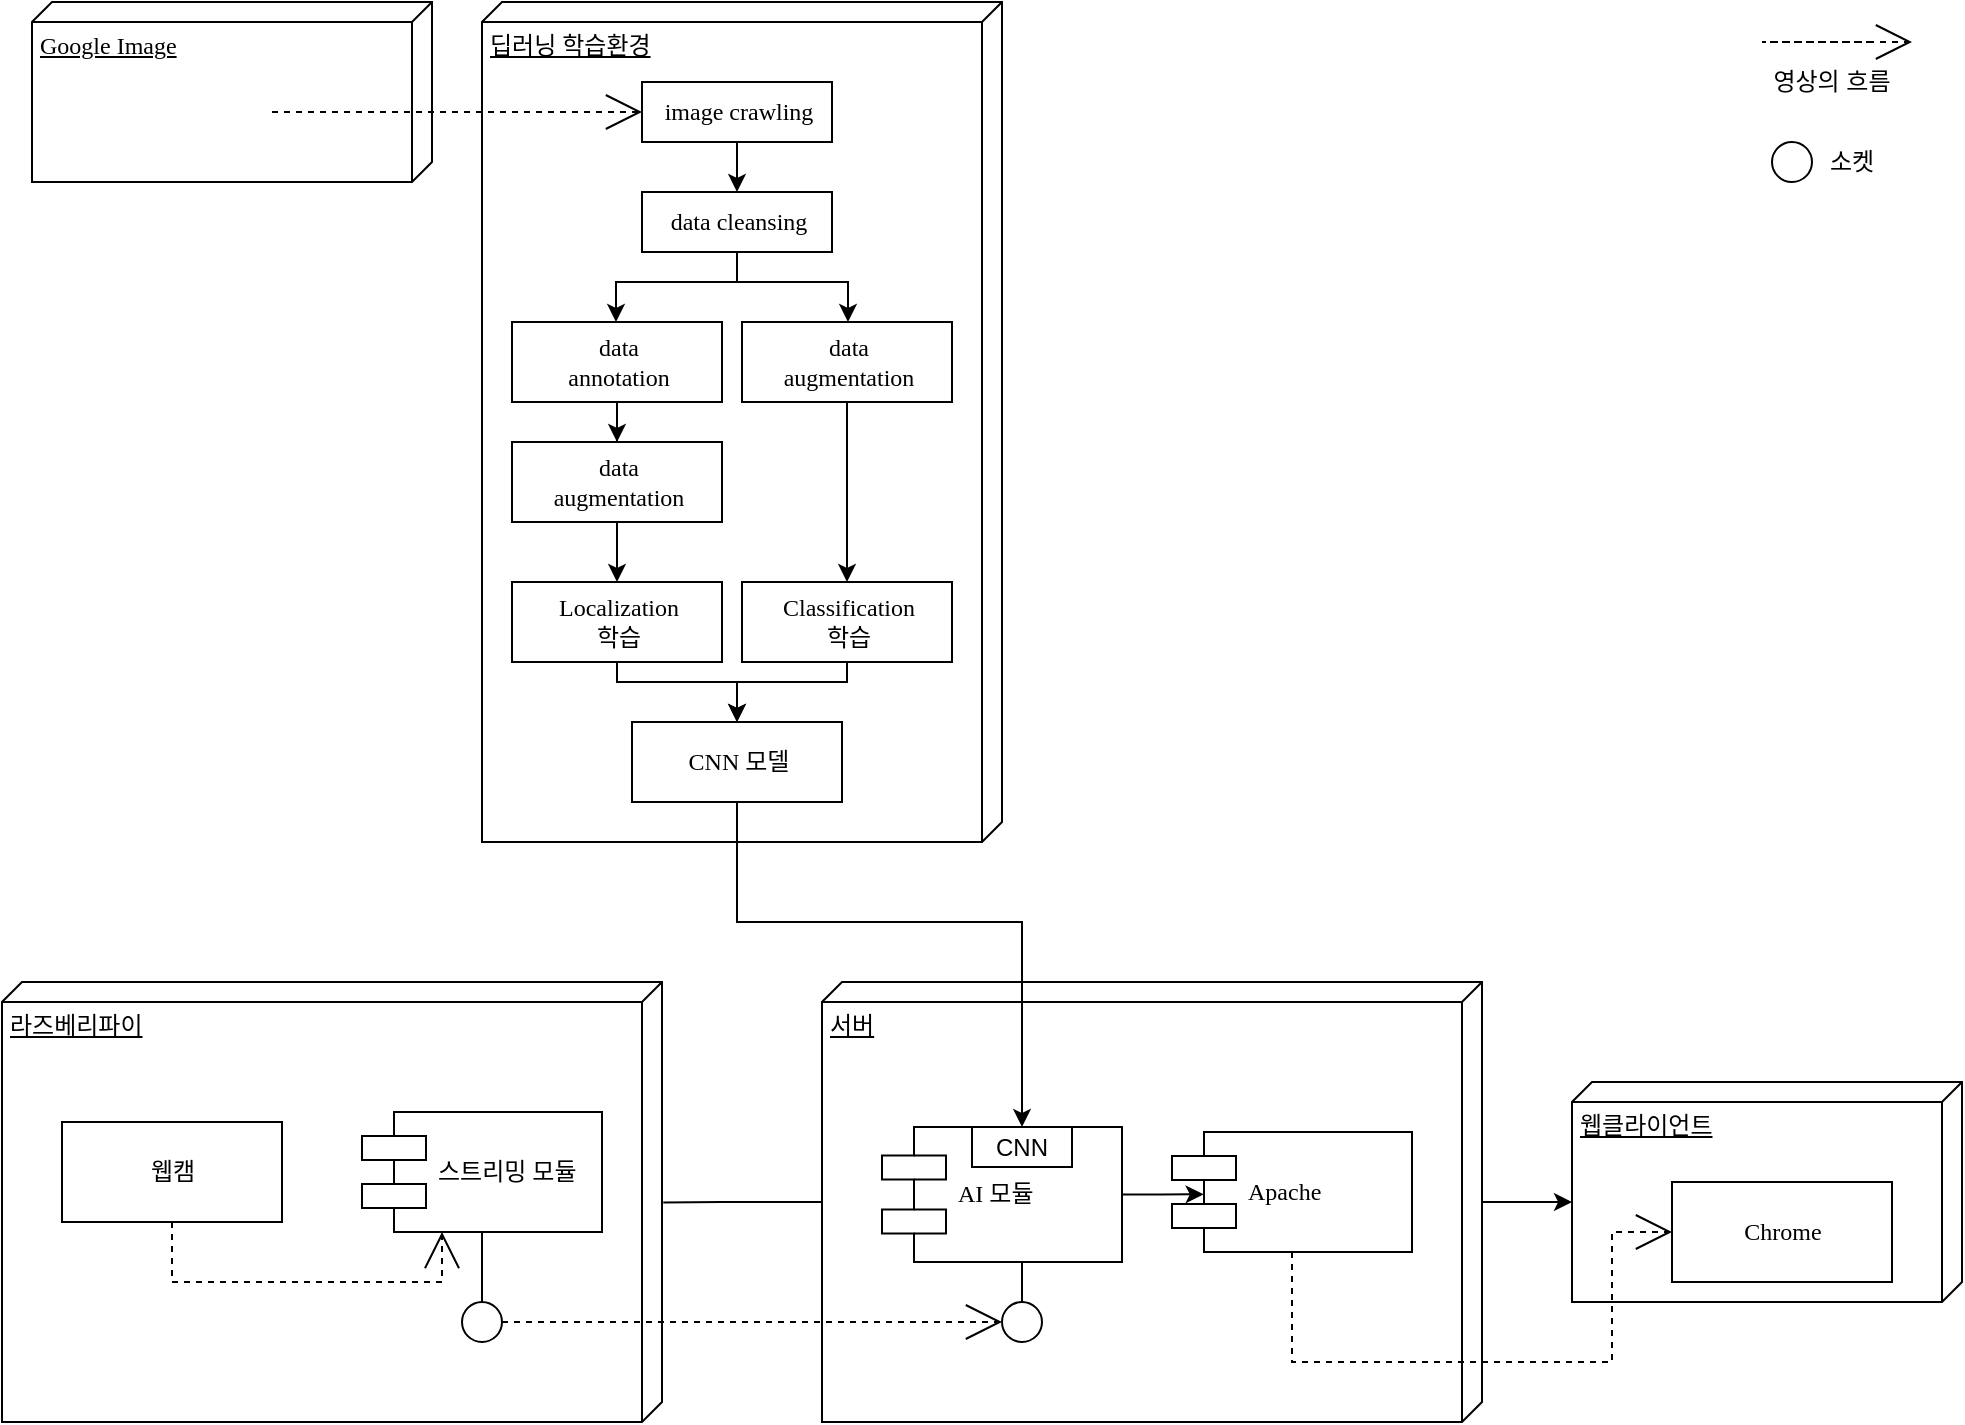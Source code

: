 <mxfile version="14.0.1" type="device"><diagram name="Page-1" id="5f0bae14-7c28-e335-631c-24af17079c00"><mxGraphModel dx="1278" dy="523" grid="1" gridSize="10" guides="1" tooltips="1" connect="1" arrows="1" fold="1" page="1" pageScale="1" pageWidth="1100" pageHeight="850" background="#ffffff" math="0" shadow="0"><root><mxCell id="0"/><mxCell id="1" parent="0"/><mxCell id="HMsxwAKQIZohmxzwiYmn-17" value="딥러닝 학습환경" style="verticalAlign=top;align=left;spacingTop=8;spacingLeft=2;spacingRight=12;shape=cube;size=10;direction=south;fontStyle=4;html=1;rounded=0;shadow=0;comic=0;labelBackgroundColor=none;strokeWidth=1;fontFamily=Verdana;fontSize=12" parent="1" vertex="1"><mxGeometry x="265" y="20" width="260" height="420" as="geometry"/></mxCell><mxCell id="HMsxwAKQIZohmxzwiYmn-25" style="edgeStyle=orthogonalEdgeStyle;rounded=0;orthogonalLoop=1;jettySize=auto;html=1;entryX=0.5;entryY=0;entryDx=0;entryDy=0;" parent="1" source="HMsxwAKQIZohmxzwiYmn-18" target="HMsxwAKQIZohmxzwiYmn-24" edge="1"><mxGeometry relative="1" as="geometry"/></mxCell><mxCell id="HMsxwAKQIZohmxzwiYmn-18" value="image crawling" style="html=1;rounded=0;shadow=0;comic=0;labelBackgroundColor=none;strokeWidth=1;fontFamily=Verdana;fontSize=12;align=center;" parent="1" vertex="1"><mxGeometry x="345" y="60" width="95" height="30" as="geometry"/></mxCell><mxCell id="HMsxwAKQIZohmxzwiYmn-30" style="edgeStyle=orthogonalEdgeStyle;rounded=0;orthogonalLoop=1;jettySize=auto;html=1;" parent="1" source="HMsxwAKQIZohmxzwiYmn-24" target="HMsxwAKQIZohmxzwiYmn-28" edge="1"><mxGeometry relative="1" as="geometry"><Array as="points"><mxPoint x="392" y="160"/><mxPoint x="332" y="160"/></Array></mxGeometry></mxCell><mxCell id="HMsxwAKQIZohmxzwiYmn-31" style="edgeStyle=orthogonalEdgeStyle;rounded=0;orthogonalLoop=1;jettySize=auto;html=1;" parent="1" source="HMsxwAKQIZohmxzwiYmn-24" target="HMsxwAKQIZohmxzwiYmn-29" edge="1"><mxGeometry relative="1" as="geometry"><Array as="points"><mxPoint x="392" y="160"/><mxPoint x="448" y="160"/></Array></mxGeometry></mxCell><mxCell id="HMsxwAKQIZohmxzwiYmn-24" value="data cleansing" style="html=1;rounded=0;shadow=0;comic=0;labelBackgroundColor=none;strokeWidth=1;fontFamily=Verdana;fontSize=12;align=center;" parent="1" vertex="1"><mxGeometry x="345" y="115" width="95" height="30" as="geometry"/></mxCell><mxCell id="HMsxwAKQIZohmxzwiYmn-26" value="Google Image" style="verticalAlign=top;align=left;spacingTop=8;spacingLeft=2;spacingRight=12;shape=cube;size=10;direction=south;fontStyle=4;html=1;rounded=0;shadow=0;comic=0;labelBackgroundColor=none;strokeWidth=1;fontFamily=Verdana;fontSize=12" parent="1" vertex="1"><mxGeometry x="40" y="20" width="200" height="90" as="geometry"/></mxCell><mxCell id="HMsxwAKQIZohmxzwiYmn-27" style="edgeStyle=none;rounded=0;html=1;dashed=1;labelBackgroundColor=none;startArrow=none;startFill=0;startSize=8;endArrow=open;endFill=0;endSize=16;fontFamily=Verdana;fontSize=12;entryX=0;entryY=0.5;entryDx=0;entryDy=0;" parent="1" target="HMsxwAKQIZohmxzwiYmn-18" edge="1"><mxGeometry relative="1" as="geometry"><mxPoint x="160" y="75" as="sourcePoint"/><mxPoint x="410" y="145" as="targetPoint"/><Array as="points"/></mxGeometry></mxCell><mxCell id="HMsxwAKQIZohmxzwiYmn-33" style="edgeStyle=orthogonalEdgeStyle;rounded=0;orthogonalLoop=1;jettySize=auto;html=1;" parent="1" source="HMsxwAKQIZohmxzwiYmn-28" target="HMsxwAKQIZohmxzwiYmn-32" edge="1"><mxGeometry relative="1" as="geometry"/></mxCell><mxCell id="HMsxwAKQIZohmxzwiYmn-28" value="data &lt;br&gt;annotation" style="html=1;rounded=0;shadow=0;comic=0;labelBackgroundColor=none;strokeWidth=1;fontFamily=Verdana;fontSize=12;align=center;" parent="1" vertex="1"><mxGeometry x="280" y="180" width="105" height="40" as="geometry"/></mxCell><mxCell id="HMsxwAKQIZohmxzwiYmn-37" style="edgeStyle=orthogonalEdgeStyle;rounded=0;orthogonalLoop=1;jettySize=auto;html=1;entryX=0.5;entryY=0;entryDx=0;entryDy=0;" parent="1" source="HMsxwAKQIZohmxzwiYmn-29" target="HMsxwAKQIZohmxzwiYmn-36" edge="1"><mxGeometry relative="1" as="geometry"/></mxCell><mxCell id="HMsxwAKQIZohmxzwiYmn-29" value="data &lt;br&gt;augmentation" style="html=1;rounded=0;shadow=0;comic=0;labelBackgroundColor=none;strokeWidth=1;fontFamily=Verdana;fontSize=12;align=center;" parent="1" vertex="1"><mxGeometry x="395" y="180" width="105" height="40" as="geometry"/></mxCell><mxCell id="HMsxwAKQIZohmxzwiYmn-35" style="edgeStyle=orthogonalEdgeStyle;rounded=0;orthogonalLoop=1;jettySize=auto;html=1;entryX=0.5;entryY=0;entryDx=0;entryDy=0;" parent="1" source="HMsxwAKQIZohmxzwiYmn-32" target="HMsxwAKQIZohmxzwiYmn-34" edge="1"><mxGeometry relative="1" as="geometry"/></mxCell><mxCell id="HMsxwAKQIZohmxzwiYmn-32" value="data &lt;br&gt;augmentation" style="html=1;rounded=0;shadow=0;comic=0;labelBackgroundColor=none;strokeWidth=1;fontFamily=Verdana;fontSize=12;align=center;" parent="1" vertex="1"><mxGeometry x="280" y="240" width="105" height="40" as="geometry"/></mxCell><mxCell id="HMsxwAKQIZohmxzwiYmn-39" style="edgeStyle=orthogonalEdgeStyle;rounded=0;orthogonalLoop=1;jettySize=auto;html=1;entryX=0.5;entryY=0;entryDx=0;entryDy=0;" parent="1" source="HMsxwAKQIZohmxzwiYmn-34" target="HMsxwAKQIZohmxzwiYmn-38" edge="1"><mxGeometry relative="1" as="geometry"><Array as="points"><mxPoint x="332" y="360"/><mxPoint x="392" y="360"/></Array></mxGeometry></mxCell><mxCell id="HMsxwAKQIZohmxzwiYmn-34" value="Localization&lt;br&gt;학습" style="html=1;rounded=0;shadow=0;comic=0;labelBackgroundColor=none;strokeWidth=1;fontFamily=Verdana;fontSize=12;align=center;" parent="1" vertex="1"><mxGeometry x="280" y="310" width="105" height="40" as="geometry"/></mxCell><mxCell id="HMsxwAKQIZohmxzwiYmn-41" style="edgeStyle=orthogonalEdgeStyle;rounded=0;orthogonalLoop=1;jettySize=auto;html=1;entryX=0.5;entryY=0;entryDx=0;entryDy=0;" parent="1" source="HMsxwAKQIZohmxzwiYmn-36" target="HMsxwAKQIZohmxzwiYmn-38" edge="1"><mxGeometry relative="1" as="geometry"><Array as="points"><mxPoint x="448" y="360"/><mxPoint x="392" y="360"/></Array></mxGeometry></mxCell><mxCell id="HMsxwAKQIZohmxzwiYmn-36" value="Classification&lt;br&gt;학습" style="html=1;rounded=0;shadow=0;comic=0;labelBackgroundColor=none;strokeWidth=1;fontFamily=Verdana;fontSize=12;align=center;" parent="1" vertex="1"><mxGeometry x="395" y="310" width="105" height="40" as="geometry"/></mxCell><mxCell id="HMsxwAKQIZohmxzwiYmn-38" value="CNN 모델" style="html=1;rounded=0;shadow=0;comic=0;labelBackgroundColor=none;strokeWidth=1;fontFamily=Verdana;fontSize=12;align=center;" parent="1" vertex="1"><mxGeometry x="340" y="380" width="105" height="40" as="geometry"/></mxCell><mxCell id="HMsxwAKQIZohmxzwiYmn-42" value="라즈베리파이" style="verticalAlign=top;align=left;spacingTop=8;spacingLeft=2;spacingRight=12;shape=cube;size=10;direction=south;fontStyle=4;html=1;rounded=0;shadow=0;comic=0;labelBackgroundColor=none;strokeWidth=1;fontFamily=Verdana;fontSize=12" parent="1" vertex="1"><mxGeometry x="25" y="510" width="330" height="220" as="geometry"/></mxCell><mxCell id="HMsxwAKQIZohmxzwiYmn-81" style="edgeStyle=orthogonalEdgeStyle;rounded=0;orthogonalLoop=1;jettySize=auto;html=1;" parent="1" source="HMsxwAKQIZohmxzwiYmn-43" edge="1"><mxGeometry relative="1" as="geometry"><mxPoint x="810" y="620" as="targetPoint"/></mxGeometry></mxCell><mxCell id="HMsxwAKQIZohmxzwiYmn-43" value="서버" style="verticalAlign=top;align=left;spacingTop=8;spacingLeft=2;spacingRight=12;shape=cube;size=10;direction=south;fontStyle=4;html=1;rounded=0;shadow=0;comic=0;labelBackgroundColor=none;strokeWidth=1;fontFamily=Verdana;fontSize=12" parent="1" vertex="1"><mxGeometry x="435" y="510" width="330" height="220" as="geometry"/></mxCell><mxCell id="HMsxwAKQIZohmxzwiYmn-44" value="웹클라이언트" style="verticalAlign=top;align=left;spacingTop=8;spacingLeft=2;spacingRight=12;shape=cube;size=10;direction=south;fontStyle=4;html=1;rounded=0;shadow=0;comic=0;labelBackgroundColor=none;strokeWidth=1;fontFamily=Verdana;fontSize=12" parent="1" vertex="1"><mxGeometry x="810" y="560" width="195" height="110" as="geometry"/></mxCell><mxCell id="HMsxwAKQIZohmxzwiYmn-45" value="웹캠" style="html=1;rounded=0;shadow=0;comic=0;labelBackgroundColor=none;strokeWidth=1;fontFamily=Verdana;fontSize=12;align=center;" parent="1" vertex="1"><mxGeometry x="55" y="580" width="110" height="50" as="geometry"/></mxCell><mxCell id="HMsxwAKQIZohmxzwiYmn-46" value="스트리밍 모듈" style="shape=component;align=left;spacingLeft=36;rounded=0;shadow=0;comic=0;labelBackgroundColor=none;strokeWidth=1;fontFamily=Verdana;fontSize=12;html=1;" parent="1" vertex="1"><mxGeometry x="205" y="575" width="120" height="60" as="geometry"/></mxCell><mxCell id="HMsxwAKQIZohmxzwiYmn-47" value="" style="ellipse;whiteSpace=wrap;html=1;rounded=0;shadow=0;comic=0;labelBackgroundColor=none;strokeWidth=1;fontFamily=Verdana;fontSize=12;align=center;" parent="1" vertex="1"><mxGeometry x="255" y="670" width="20" height="20" as="geometry"/></mxCell><mxCell id="HMsxwAKQIZohmxzwiYmn-80" style="edgeStyle=orthogonalEdgeStyle;rounded=0;orthogonalLoop=1;jettySize=auto;html=1;entryX=0.132;entryY=0.519;entryDx=0;entryDy=0;entryPerimeter=0;" parent="1" source="HMsxwAKQIZohmxzwiYmn-48" target="HMsxwAKQIZohmxzwiYmn-59" edge="1"><mxGeometry relative="1" as="geometry"/></mxCell><mxCell id="HMsxwAKQIZohmxzwiYmn-48" value="AI 모듈" style="shape=component;align=left;spacingLeft=36;rounded=0;shadow=0;comic=0;labelBackgroundColor=none;strokeWidth=1;fontFamily=Verdana;fontSize=12;html=1;" parent="1" vertex="1"><mxGeometry x="465" y="582.5" width="120" height="67.5" as="geometry"/></mxCell><mxCell id="HMsxwAKQIZohmxzwiYmn-49" value="Chrome" style="html=1;rounded=0;shadow=0;comic=0;labelBackgroundColor=none;strokeWidth=1;fontFamily=Verdana;fontSize=12;align=center;" parent="1" vertex="1"><mxGeometry x="860" y="610" width="110" height="50" as="geometry"/></mxCell><mxCell id="HMsxwAKQIZohmxzwiYmn-51" style="edgeStyle=none;rounded=0;html=1;dashed=1;labelBackgroundColor=none;startArrow=none;startFill=0;startSize=8;endArrow=open;endFill=0;endSize=16;fontFamily=Verdana;fontSize=12;exitX=1;exitY=0.5;exitDx=0;exitDy=0;" parent="1" source="HMsxwAKQIZohmxzwiYmn-47" edge="1"><mxGeometry relative="1" as="geometry"><mxPoint x="525" y="680" as="targetPoint"/></mxGeometry></mxCell><mxCell id="HMsxwAKQIZohmxzwiYmn-53" style="edgeStyle=elbowEdgeStyle;rounded=0;html=1;labelBackgroundColor=none;startArrow=none;startFill=0;startSize=8;endArrow=none;endFill=0;endSize=16;fontFamily=Verdana;fontSize=12;" parent="1" source="HMsxwAKQIZohmxzwiYmn-47" target="HMsxwAKQIZohmxzwiYmn-46" edge="1"><mxGeometry relative="1" as="geometry"/></mxCell><mxCell id="HMsxwAKQIZohmxzwiYmn-55" value="" style="endArrow=none;html=1;exitX=0.501;exitY=-0.002;exitDx=0;exitDy=0;exitPerimeter=0;entryX=0.5;entryY=1.001;entryDx=0;entryDy=0;entryPerimeter=0;" parent="1" source="HMsxwAKQIZohmxzwiYmn-42" target="HMsxwAKQIZohmxzwiYmn-43" edge="1"><mxGeometry width="50" height="50" relative="1" as="geometry"><mxPoint x="355" y="613" as="sourcePoint"/><mxPoint x="431" y="620" as="targetPoint"/><Array as="points"><mxPoint x="395" y="620"/></Array></mxGeometry></mxCell><mxCell id="HMsxwAKQIZohmxzwiYmn-57" style="edgeStyle=orthogonalEdgeStyle;rounded=0;html=1;labelBackgroundColor=none;startArrow=none;startFill=0;startSize=8;endArrow=open;endFill=0;endSize=16;fontFamily=Verdana;fontSize=12;dashed=1;exitX=0.5;exitY=1;exitDx=0;exitDy=0;" parent="1" source="HMsxwAKQIZohmxzwiYmn-45" target="HMsxwAKQIZohmxzwiYmn-46" edge="1"><mxGeometry relative="1" as="geometry"><Array as="points"><mxPoint x="110" y="660"/><mxPoint x="245" y="660"/></Array><mxPoint x="115" y="640" as="sourcePoint"/><mxPoint x="245" y="640" as="targetPoint"/></mxGeometry></mxCell><mxCell id="HMsxwAKQIZohmxzwiYmn-60" style="edgeStyle=none;rounded=0;html=1;dashed=1;labelBackgroundColor=none;startArrow=none;startFill=0;startSize=8;endArrow=open;endFill=0;endSize=16;fontFamily=Verdana;fontSize=12;exitX=0.5;exitY=1;exitDx=0;exitDy=0;entryX=0;entryY=0.5;entryDx=0;entryDy=0;" parent="1" source="HMsxwAKQIZohmxzwiYmn-59" target="HMsxwAKQIZohmxzwiYmn-49" edge="1"><mxGeometry relative="1" as="geometry"><mxPoint x="690" y="679.66" as="sourcePoint"/><mxPoint x="935" y="680" as="targetPoint"/><Array as="points"><mxPoint x="670" y="700"/><mxPoint x="830" y="700"/><mxPoint x="830" y="635"/></Array></mxGeometry></mxCell><mxCell id="HMsxwAKQIZohmxzwiYmn-61" style="edgeStyle=elbowEdgeStyle;rounded=0;html=1;labelBackgroundColor=none;startArrow=none;startFill=0;startSize=8;endArrow=none;endFill=0;endSize=16;fontFamily=Verdana;fontSize=12;" parent="1" source="HMsxwAKQIZohmxzwiYmn-59" edge="1"><mxGeometry relative="1" as="geometry"><mxPoint x="679.97" y="670" as="sourcePoint"/><mxPoint x="679.66" y="635" as="targetPoint"/></mxGeometry></mxCell><mxCell id="HMsxwAKQIZohmxzwiYmn-65" value="CNN" style="rounded=0;whiteSpace=wrap;html=1;" parent="1" vertex="1"><mxGeometry x="510" y="582.5" width="50" height="20" as="geometry"/></mxCell><mxCell id="HMsxwAKQIZohmxzwiYmn-69" style="edgeStyle=orthogonalEdgeStyle;rounded=0;orthogonalLoop=1;jettySize=auto;html=1;entryX=0.5;entryY=0;entryDx=0;entryDy=0;" parent="1" source="HMsxwAKQIZohmxzwiYmn-38" target="HMsxwAKQIZohmxzwiYmn-65" edge="1"><mxGeometry relative="1" as="geometry"><Array as="points"><mxPoint x="393" y="480"/><mxPoint x="535" y="480"/></Array></mxGeometry></mxCell><mxCell id="HMsxwAKQIZohmxzwiYmn-70" style="edgeStyle=orthogonalEdgeStyle;rounded=0;html=1;labelBackgroundColor=none;startArrow=none;startFill=0;startSize=8;endArrow=open;endFill=0;endSize=16;fontFamily=Verdana;fontSize=12;dashed=1;" parent="1" edge="1"><mxGeometry relative="1" as="geometry"><Array as="points"><mxPoint x="905" y="40"/><mxPoint x="1040" y="40"/></Array><mxPoint x="960" y="40" as="sourcePoint"/><mxPoint x="980" y="40" as="targetPoint"/></mxGeometry></mxCell><mxCell id="HMsxwAKQIZohmxzwiYmn-71" value="영상의 흐름" style="text;html=1;strokeColor=none;fillColor=none;align=center;verticalAlign=middle;whiteSpace=wrap;rounded=0;" parent="1" vertex="1"><mxGeometry x="900" y="50" width="80" height="20" as="geometry"/></mxCell><mxCell id="HMsxwAKQIZohmxzwiYmn-72" value="" style="ellipse;whiteSpace=wrap;html=1;rounded=0;shadow=0;comic=0;labelBackgroundColor=none;strokeWidth=1;fontFamily=Verdana;fontSize=12;align=center;" parent="1" vertex="1"><mxGeometry x="910" y="90" width="20" height="20" as="geometry"/></mxCell><mxCell id="HMsxwAKQIZohmxzwiYmn-73" value="소켓" style="text;html=1;strokeColor=none;fillColor=none;align=center;verticalAlign=middle;whiteSpace=wrap;rounded=0;" parent="1" vertex="1"><mxGeometry x="930" y="90" width="40" height="20" as="geometry"/></mxCell><mxCell id="HMsxwAKQIZohmxzwiYmn-59" value="Apache" style="shape=component;align=left;spacingLeft=36;rounded=0;shadow=0;comic=0;labelBackgroundColor=none;strokeWidth=1;fontFamily=Verdana;fontSize=12;html=1;" parent="1" vertex="1"><mxGeometry x="610" y="585" width="120" height="60" as="geometry"/></mxCell><mxCell id="HMsxwAKQIZohmxzwiYmn-75" value="" style="ellipse;whiteSpace=wrap;html=1;rounded=0;shadow=0;comic=0;labelBackgroundColor=none;strokeWidth=1;fontFamily=Verdana;fontSize=12;align=center;" parent="1" vertex="1"><mxGeometry x="525" y="670" width="20" height="20" as="geometry"/></mxCell><mxCell id="HMsxwAKQIZohmxzwiYmn-78" style="edgeStyle=elbowEdgeStyle;rounded=0;html=1;labelBackgroundColor=none;startArrow=none;startFill=0;startSize=8;endArrow=none;endFill=0;endSize=16;fontFamily=Verdana;fontSize=12;entryX=0.561;entryY=1.005;entryDx=0;entryDy=0;entryPerimeter=0;" parent="1" edge="1"><mxGeometry relative="1" as="geometry"><mxPoint x="535" y="670" as="sourcePoint"/><mxPoint x="535.32" y="650.337" as="targetPoint"/><Array as="points"><mxPoint x="535" y="660"/></Array></mxGeometry></mxCell></root></mxGraphModel></diagram></mxfile>